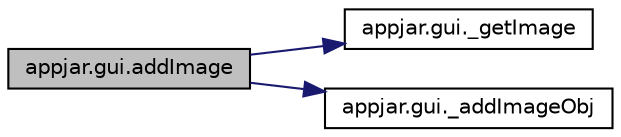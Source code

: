 digraph "appjar.gui.addImage"
{
  edge [fontname="Helvetica",fontsize="10",labelfontname="Helvetica",labelfontsize="10"];
  node [fontname="Helvetica",fontsize="10",shape=record];
  rankdir="LR";
  Node436 [label="appjar.gui.addImage",height=0.2,width=0.4,color="black", fillcolor="grey75", style="filled", fontcolor="black"];
  Node436 -> Node437 [color="midnightblue",fontsize="10",style="solid",fontname="Helvetica"];
  Node437 [label="appjar.gui._getImage",height=0.2,width=0.4,color="black", fillcolor="white", style="filled",URL="$classappjar_1_1gui.html#a8890a622d0e8ab681b20883f4c7512cf"];
  Node436 -> Node438 [color="midnightblue",fontsize="10",style="solid",fontname="Helvetica"];
  Node438 [label="appjar.gui._addImageObj",height=0.2,width=0.4,color="black", fillcolor="white", style="filled",URL="$classappjar_1_1gui.html#af3da9249111847dd0f06946a7f22224a"];
}
